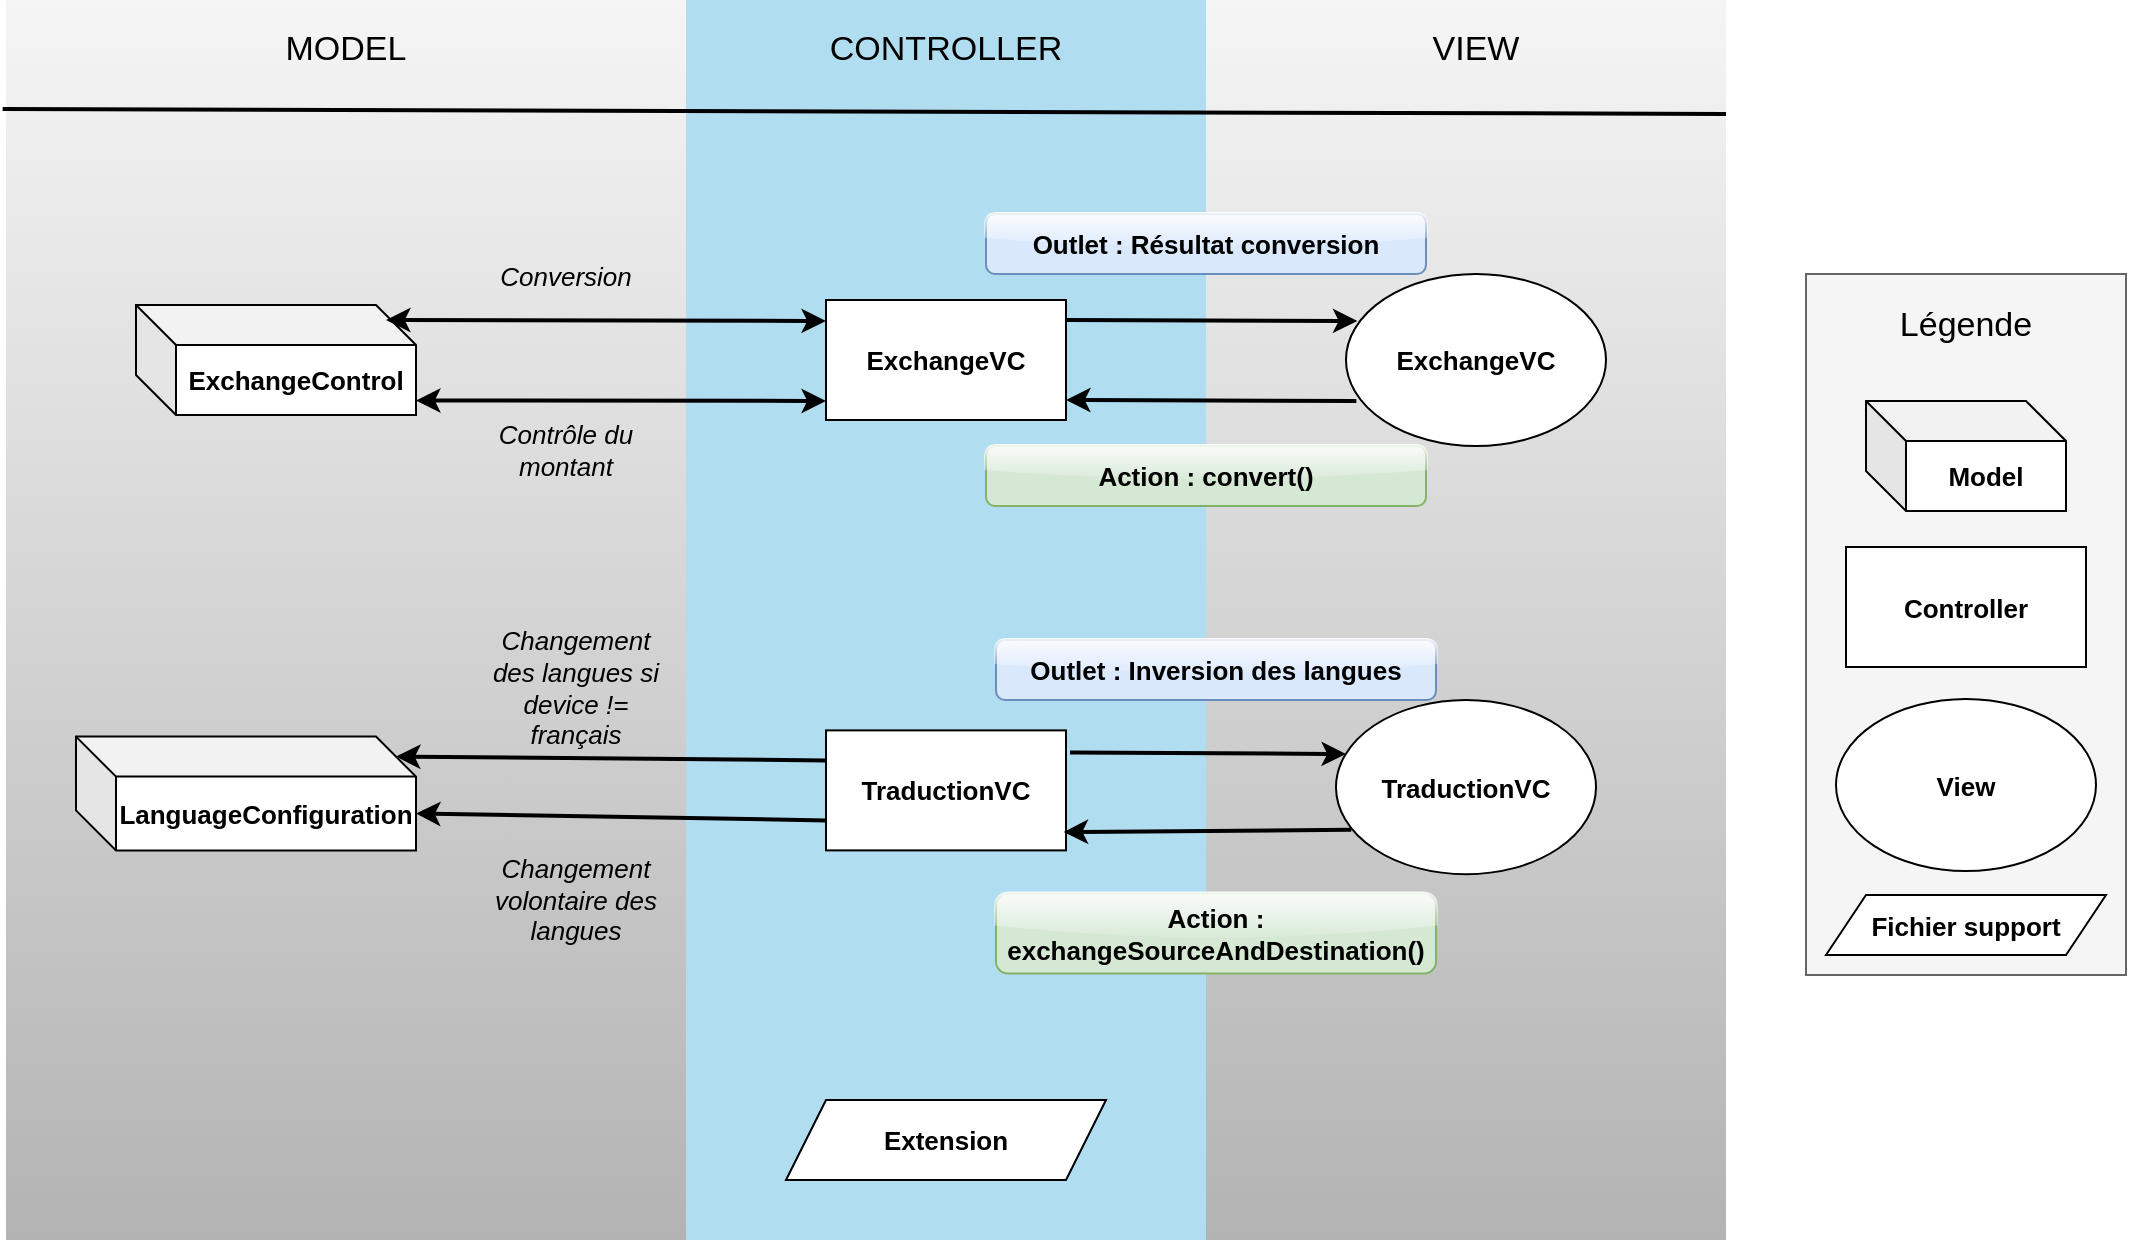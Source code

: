 <mxfile version="20.3.0" type="device"><diagram id="tHw8fG2LdKsyiSrcok4Q" name="Page-1"><mxGraphModel dx="1584" dy="2051" grid="1" gridSize="10" guides="1" tooltips="1" connect="1" arrows="1" fold="1" page="1" pageScale="1" pageWidth="827" pageHeight="1169" math="0" shadow="0"><root><mxCell id="0"/><mxCell id="1" parent="0"/><mxCell id="t1ARkKL---aS1Y9_d_3n-39" value="" style="edgeStyle=orthogonalEdgeStyle;rounded=0;orthogonalLoop=1;jettySize=auto;html=1;strokeWidth=2;startArrow=classic;startFill=1;" edge="1" parent="1" source="t1ARkKL---aS1Y9_d_3n-1" target="t1ARkKL---aS1Y9_d_3n-9"><mxGeometry relative="1" as="geometry"/></mxCell><mxCell id="t1ARkKL---aS1Y9_d_3n-1" value="" style="rounded=0;whiteSpace=wrap;html=1;strokeWidth=4;fillColor=#f5f5f5;strokeColor=none;shadow=0;sketch=0;glass=0;fillStyle=auto;fontColor=#333333;gradientColor=#B3B3B3;" vertex="1" parent="1"><mxGeometry x="70" y="-110" width="340" height="620" as="geometry"/></mxCell><mxCell id="t1ARkKL---aS1Y9_d_3n-2" value="" style="rounded=0;whiteSpace=wrap;html=1;fillColor=#b1ddf0;strokeColor=none;strokeWidth=4;glass=0;" vertex="1" parent="1"><mxGeometry x="410" y="-110" width="260" height="620" as="geometry"/></mxCell><mxCell id="t1ARkKL---aS1Y9_d_3n-3" value="" style="rounded=0;whiteSpace=wrap;html=1;strokeWidth=4;fillColor=#f5f5f5;strokeColor=none;glass=0;sketch=0;shadow=0;fontColor=#333333;gradientColor=#B3B3B3;" vertex="1" parent="1"><mxGeometry x="670" y="-110" width="260" height="620" as="geometry"/></mxCell><mxCell id="t1ARkKL---aS1Y9_d_3n-4" value="MODEL" style="text;html=1;strokeColor=none;fillColor=none;align=center;verticalAlign=middle;whiteSpace=wrap;rounded=0;strokeWidth=1;fontSize=17;" vertex="1" parent="1"><mxGeometry x="210" y="-100" width="60" height="30" as="geometry"/></mxCell><mxCell id="t1ARkKL---aS1Y9_d_3n-5" value="CONTROLLER" style="text;html=1;strokeColor=none;fillColor=none;align=center;verticalAlign=middle;whiteSpace=wrap;rounded=0;fontSize=17;" vertex="1" parent="1"><mxGeometry x="510" y="-100" width="60" height="30" as="geometry"/></mxCell><mxCell id="t1ARkKL---aS1Y9_d_3n-6" value="VIEW" style="text;html=1;strokeColor=none;fillColor=none;align=center;verticalAlign=middle;whiteSpace=wrap;rounded=0;fontSize=17;" vertex="1" parent="1"><mxGeometry x="775" y="-100" width="60" height="30" as="geometry"/></mxCell><mxCell id="t1ARkKL---aS1Y9_d_3n-7" value="" style="endArrow=none;html=1;rounded=0;strokeWidth=2;entryX=1;entryY=0.067;entryDx=0;entryDy=0;entryPerimeter=0;exitX=-0.005;exitY=0.088;exitDx=0;exitDy=0;exitPerimeter=0;" edge="1" parent="1" source="t1ARkKL---aS1Y9_d_3n-1"><mxGeometry width="50" height="50" relative="1" as="geometry"><mxPoint x="70" y="-53" as="sourcePoint"/><mxPoint x="930" y="-53.05" as="targetPoint"/></mxGeometry></mxCell><mxCell id="t1ARkKL---aS1Y9_d_3n-8" value="ExchangeVC" style="rounded=0;whiteSpace=wrap;html=1;fontStyle=1;fontSize=13;" vertex="1" parent="1"><mxGeometry x="480" y="40" width="120" height="60" as="geometry"/></mxCell><mxCell id="t1ARkKL---aS1Y9_d_3n-9" value="TraductionVC" style="rounded=0;whiteSpace=wrap;html=1;fontStyle=1;fontSize=13;" vertex="1" parent="1"><mxGeometry x="480" y="255.19" width="120" height="60" as="geometry"/></mxCell><mxCell id="t1ARkKL---aS1Y9_d_3n-11" value="ExchangeVC" style="ellipse;whiteSpace=wrap;html=1;fontStyle=1;fontSize=13;" vertex="1" parent="1"><mxGeometry x="740" y="27" width="130" height="86" as="geometry"/></mxCell><mxCell id="t1ARkKL---aS1Y9_d_3n-12" value="TraductionVC" style="ellipse;whiteSpace=wrap;html=1;fontStyle=1;fontSize=13;" vertex="1" parent="1"><mxGeometry x="735" y="240" width="130" height="87.13" as="geometry"/></mxCell><mxCell id="t1ARkKL---aS1Y9_d_3n-14" value="" style="rounded=0;whiteSpace=wrap;html=1;shadow=0;glass=0;labelBackgroundColor=none;sketch=0;fillStyle=auto;strokeColor=#666666;strokeWidth=1;fontSize=13;fontColor=#333333;fillColor=#f5f5f5;" vertex="1" parent="1"><mxGeometry x="970" y="27" width="160" height="350.5" as="geometry"/></mxCell><mxCell id="t1ARkKL---aS1Y9_d_3n-15" value="Model" style="shape=cube;whiteSpace=wrap;html=1;boundedLbl=1;backgroundOutline=1;darkOpacity=0.05;darkOpacity2=0.1;fontSize=13;fontStyle=1" vertex="1" parent="1"><mxGeometry x="1000" y="90.5" width="100" height="55" as="geometry"/></mxCell><mxCell id="t1ARkKL---aS1Y9_d_3n-16" value="Controller" style="rounded=0;whiteSpace=wrap;html=1;fontSize=13;fontStyle=1" vertex="1" parent="1"><mxGeometry x="990" y="163.5" width="120" height="60" as="geometry"/></mxCell><mxCell id="t1ARkKL---aS1Y9_d_3n-17" value="View" style="ellipse;whiteSpace=wrap;html=1;fontSize=13;fontStyle=1" vertex="1" parent="1"><mxGeometry x="985" y="239.5" width="130" height="86" as="geometry"/></mxCell><mxCell id="t1ARkKL---aS1Y9_d_3n-18" value="Fichier support" style="shape=parallelogram;perimeter=parallelogramPerimeter;whiteSpace=wrap;html=1;fixedSize=1;fontSize=13;fontStyle=1" vertex="1" parent="1"><mxGeometry x="980" y="337.5" width="140" height="30" as="geometry"/></mxCell><mxCell id="t1ARkKL---aS1Y9_d_3n-19" value="Légende" style="text;html=1;strokeColor=none;fillColor=none;align=center;verticalAlign=middle;whiteSpace=wrap;rounded=0;shadow=0;glass=0;labelBackgroundColor=none;sketch=0;fillStyle=auto;strokeWidth=1;fontSize=17;fontColor=#000000;" vertex="1" parent="1"><mxGeometry x="1020" y="37.5" width="60" height="30" as="geometry"/></mxCell><mxCell id="t1ARkKL---aS1Y9_d_3n-20" value="ExchangeControl" style="shape=cube;whiteSpace=wrap;html=1;boundedLbl=1;backgroundOutline=1;darkOpacity=0.05;darkOpacity2=0.1;fontSize=13;fontStyle=1" vertex="1" parent="1"><mxGeometry x="135" y="42.5" width="140" height="55" as="geometry"/></mxCell><mxCell id="t1ARkKL---aS1Y9_d_3n-58" style="edgeStyle=none;rounded=0;orthogonalLoop=1;jettySize=auto;html=1;exitX=0;exitY=0;exitDx=160;exitDy=10;exitPerimeter=0;entryX=0;entryY=0.25;entryDx=0;entryDy=0;strokeWidth=2;startArrow=classic;startFill=1;endArrow=none;endFill=0;" edge="1" parent="1" source="t1ARkKL---aS1Y9_d_3n-21" target="t1ARkKL---aS1Y9_d_3n-9"><mxGeometry relative="1" as="geometry"/></mxCell><mxCell id="t1ARkKL---aS1Y9_d_3n-59" style="edgeStyle=none;rounded=0;orthogonalLoop=1;jettySize=auto;html=1;exitX=0;exitY=0;exitDx=170;exitDy=38.44;exitPerimeter=0;entryX=0;entryY=0.75;entryDx=0;entryDy=0;strokeWidth=2;startArrow=classic;startFill=1;endArrow=none;endFill=0;" edge="1" parent="1" source="t1ARkKL---aS1Y9_d_3n-21" target="t1ARkKL---aS1Y9_d_3n-9"><mxGeometry relative="1" as="geometry"/></mxCell><mxCell id="t1ARkKL---aS1Y9_d_3n-21" value="LanguageConfiguration" style="shape=cube;whiteSpace=wrap;html=1;boundedLbl=1;backgroundOutline=1;darkOpacity=0.05;darkOpacity2=0.1;fontSize=13;fontStyle=1" vertex="1" parent="1"><mxGeometry x="105" y="258.31" width="170" height="56.88" as="geometry"/></mxCell><mxCell id="t1ARkKL---aS1Y9_d_3n-25" style="edgeStyle=none;rounded=0;orthogonalLoop=1;jettySize=auto;html=1;exitX=1;exitY=0;exitDx=0;exitDy=0;strokeWidth=2;entryX=0.044;entryY=0.273;entryDx=0;entryDy=0;entryPerimeter=0;" edge="1" parent="1" target="t1ARkKL---aS1Y9_d_3n-11"><mxGeometry relative="1" as="geometry"><mxPoint x="600" y="50" as="sourcePoint"/><mxPoint x="740" y="51" as="targetPoint"/></mxGeometry></mxCell><mxCell id="t1ARkKL---aS1Y9_d_3n-26" style="edgeStyle=none;rounded=0;orthogonalLoop=1;jettySize=auto;html=1;entryX=1;entryY=1;entryDx=0;entryDy=0;strokeWidth=2;exitX=0.04;exitY=0.738;exitDx=0;exitDy=0;exitPerimeter=0;" edge="1" parent="1" source="t1ARkKL---aS1Y9_d_3n-11"><mxGeometry relative="1" as="geometry"><mxPoint x="740" y="90" as="sourcePoint"/><mxPoint x="600" y="90" as="targetPoint"/></mxGeometry></mxCell><mxCell id="t1ARkKL---aS1Y9_d_3n-27" value="Action : convert()" style="text;html=1;strokeColor=#82b366;fillColor=#d5e8d4;align=center;verticalAlign=middle;whiteSpace=wrap;rounded=1;glass=1;fontSize=13;fontStyle=1" vertex="1" parent="1"><mxGeometry x="560" y="113" width="220" height="30" as="geometry"/></mxCell><mxCell id="t1ARkKL---aS1Y9_d_3n-28" style="edgeStyle=none;rounded=0;orthogonalLoop=1;jettySize=auto;html=1;strokeWidth=2;exitX=0.04;exitY=0.738;exitDx=0;exitDy=0;exitPerimeter=0;startArrow=classic;startFill=1;entryX=1;entryY=0.868;entryDx=0;entryDy=0;entryPerimeter=0;" edge="1" parent="1" target="t1ARkKL---aS1Y9_d_3n-20"><mxGeometry relative="1" as="geometry"><mxPoint x="480.0" y="90.468" as="sourcePoint"/><mxPoint x="280" y="90" as="targetPoint"/></mxGeometry></mxCell><mxCell id="t1ARkKL---aS1Y9_d_3n-29" style="edgeStyle=none;rounded=0;orthogonalLoop=1;jettySize=auto;html=1;strokeWidth=2;entryX=0.044;entryY=0.273;entryDx=0;entryDy=0;entryPerimeter=0;startArrow=classic;startFill=1;" edge="1" parent="1"><mxGeometry relative="1" as="geometry"><mxPoint x="260" y="50" as="sourcePoint"/><mxPoint x="480.0" y="50.478" as="targetPoint"/></mxGeometry></mxCell><mxCell id="t1ARkKL---aS1Y9_d_3n-30" value="Contrôle du montant" style="text;html=1;strokeColor=none;fillColor=none;align=center;verticalAlign=middle;whiteSpace=wrap;rounded=0;fontSize=13;fontStyle=2" vertex="1" parent="1"><mxGeometry x="295" y="100" width="110" height="30" as="geometry"/></mxCell><mxCell id="t1ARkKL---aS1Y9_d_3n-32" value="Conversion" style="text;html=1;strokeColor=none;fillColor=none;align=center;verticalAlign=middle;whiteSpace=wrap;rounded=0;fontSize=13;fontStyle=2" vertex="1" parent="1"><mxGeometry x="295" y="12.5" width="110" height="30" as="geometry"/></mxCell><mxCell id="t1ARkKL---aS1Y9_d_3n-34" value="Outlet : Résultat conversion" style="text;html=1;strokeColor=#6c8ebf;fillColor=#dae8fc;align=center;verticalAlign=middle;whiteSpace=wrap;rounded=1;glass=1;fontSize=13;fontStyle=1" vertex="1" parent="1"><mxGeometry x="560" y="-3" width="220" height="30" as="geometry"/></mxCell><mxCell id="t1ARkKL---aS1Y9_d_3n-53" style="edgeStyle=none;rounded=0;orthogonalLoop=1;jettySize=auto;html=1;entryX=0.99;entryY=0.847;entryDx=0;entryDy=0;strokeWidth=2;exitX=0.059;exitY=0.745;exitDx=0;exitDy=0;entryPerimeter=0;exitPerimeter=0;" edge="1" parent="1" source="t1ARkKL---aS1Y9_d_3n-12" target="t1ARkKL---aS1Y9_d_3n-9"><mxGeometry relative="1" as="geometry"><mxPoint x="750.2" y="288.468" as="sourcePoint"/><mxPoint x="605" y="288" as="targetPoint"/></mxGeometry></mxCell><mxCell id="t1ARkKL---aS1Y9_d_3n-54" value="Action : exchangeSourceAndDestination()" style="text;html=1;strokeColor=#82b366;fillColor=#d5e8d4;align=center;verticalAlign=middle;whiteSpace=wrap;rounded=1;glass=1;fontSize=13;fontStyle=1" vertex="1" parent="1"><mxGeometry x="565" y="336.75" width="220" height="40" as="geometry"/></mxCell><mxCell id="t1ARkKL---aS1Y9_d_3n-57" value="Changement volontaire des langues" style="text;html=1;strokeColor=none;fillColor=none;align=center;verticalAlign=middle;whiteSpace=wrap;rounded=0;fontSize=13;fontStyle=2" vertex="1" parent="1"><mxGeometry x="305" y="315.19" width="100" height="50" as="geometry"/></mxCell><mxCell id="t1ARkKL---aS1Y9_d_3n-60" value="Changement des langues si device != français" style="text;html=1;strokeColor=none;fillColor=none;align=center;verticalAlign=middle;whiteSpace=wrap;rounded=0;fontSize=13;fontStyle=2" vertex="1" parent="1"><mxGeometry x="305" y="212.07" width="100" height="43.12" as="geometry"/></mxCell><mxCell id="t1ARkKL---aS1Y9_d_3n-62" value="Outlet : Inversion des langues" style="text;html=1;strokeColor=#6c8ebf;fillColor=#dae8fc;align=center;verticalAlign=middle;whiteSpace=wrap;rounded=1;glass=1;fontSize=13;fontStyle=1" vertex="1" parent="1"><mxGeometry x="565" y="210" width="220" height="30" as="geometry"/></mxCell><mxCell id="t1ARkKL---aS1Y9_d_3n-63" style="edgeStyle=none;rounded=0;orthogonalLoop=1;jettySize=auto;html=1;exitX=1;exitY=0;exitDx=0;exitDy=0;strokeWidth=2;" edge="1" parent="1"><mxGeometry relative="1" as="geometry"><mxPoint x="602" y="266.27" as="sourcePoint"/><mxPoint x="740" y="267" as="targetPoint"/></mxGeometry></mxCell><mxCell id="t1ARkKL---aS1Y9_d_3n-64" value="Extension" style="shape=parallelogram;perimeter=parallelogramPerimeter;whiteSpace=wrap;html=1;fixedSize=1;fontSize=13;fontStyle=1" vertex="1" parent="1"><mxGeometry x="460" y="440" width="160" height="40" as="geometry"/></mxCell></root></mxGraphModel></diagram></mxfile>